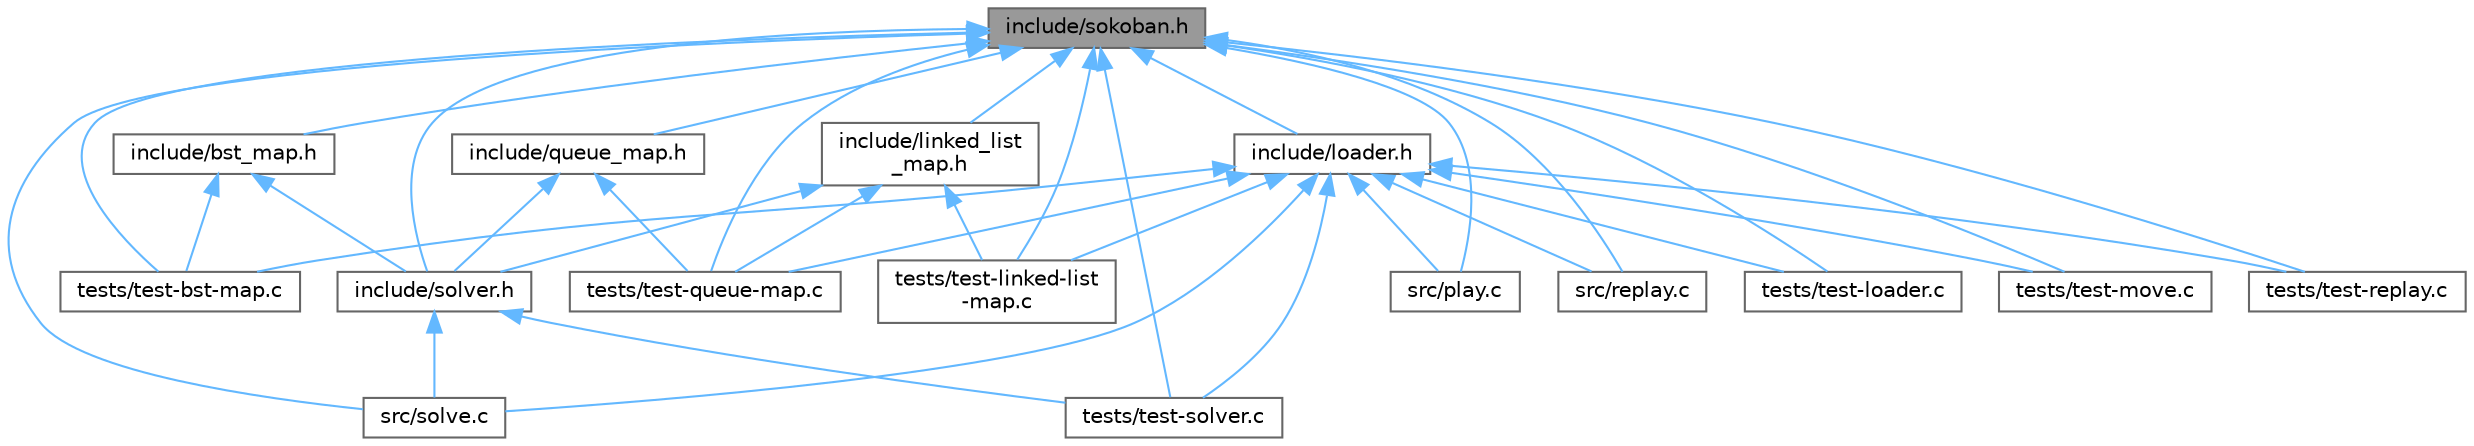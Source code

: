 digraph "include/sokoban.h"
{
 // LATEX_PDF_SIZE
  bgcolor="transparent";
  edge [fontname=Helvetica,fontsize=10,labelfontname=Helvetica,labelfontsize=10];
  node [fontname=Helvetica,fontsize=10,shape=box,height=0.2,width=0.4];
  Node1 [id="Node000001",label="include/sokoban.h",height=0.2,width=0.4,color="gray40", fillcolor="grey60", style="filled", fontcolor="black",tooltip="Essential functionalities of the game."];
  Node1 -> Node2 [id="edge1_Node000001_Node000002",dir="back",color="steelblue1",style="solid",tooltip=" "];
  Node2 [id="Node000002",label="include/bst_map.h",height=0.2,width=0.4,color="grey40", fillcolor="white", style="filled",URL="$bst__map_8h.html",tooltip="AVL trees containing maps."];
  Node2 -> Node3 [id="edge2_Node000002_Node000003",dir="back",color="steelblue1",style="solid",tooltip=" "];
  Node3 [id="Node000003",label="include/solver.h",height=0.2,width=0.4,color="grey40", fillcolor="white", style="filled",URL="$solver_8h.html",tooltip="Functions to solve a sokoban game."];
  Node3 -> Node4 [id="edge3_Node000003_Node000004",dir="back",color="steelblue1",style="solid",tooltip=" "];
  Node4 [id="Node000004",label="src/solve.c",height=0.2,width=0.4,color="grey40", fillcolor="white", style="filled",URL="$solve_8c.html",tooltip="Solve a Sokoban game given as an argument of the command line. \"list\" and \"gui\" can be added on the c..."];
  Node3 -> Node5 [id="edge4_Node000003_Node000005",dir="back",color="steelblue1",style="solid",tooltip=" "];
  Node5 [id="Node000005",label="tests/test-solver.c",height=0.2,width=0.4,color="grey40", fillcolor="white", style="filled",URL="$test-solver_8c.html",tooltip="Test executable to verify the solver is working."];
  Node2 -> Node6 [id="edge5_Node000002_Node000006",dir="back",color="steelblue1",style="solid",tooltip=" "];
  Node6 [id="Node000006",label="tests/test-bst-map.c",height=0.2,width=0.4,color="grey40", fillcolor="white", style="filled",URL="$test-bst-map_8c.html",tooltip="Test for the BST (here AVL trees) functionalities."];
  Node1 -> Node7 [id="edge6_Node000001_Node000007",dir="back",color="steelblue1",style="solid",tooltip=" "];
  Node7 [id="Node000007",label="include/linked_list\l_map.h",height=0.2,width=0.4,color="grey40", fillcolor="white", style="filled",URL="$linked__list__map_8h.html",tooltip="Linked list containing maps."];
  Node7 -> Node3 [id="edge7_Node000007_Node000003",dir="back",color="steelblue1",style="solid",tooltip=" "];
  Node7 -> Node8 [id="edge8_Node000007_Node000008",dir="back",color="steelblue1",style="solid",tooltip=" "];
  Node8 [id="Node000008",label="tests/test-linked-list\l-map.c",height=0.2,width=0.4,color="grey40", fillcolor="white", style="filled",URL="$test-linked-list-map_8c.html",tooltip="Test for the linked list functionalities."];
  Node7 -> Node9 [id="edge9_Node000007_Node000009",dir="back",color="steelblue1",style="solid",tooltip=" "];
  Node9 [id="Node000009",label="tests/test-queue-map.c",height=0.2,width=0.4,color="grey40", fillcolor="white", style="filled",URL="$test-queue-map_8c.html",tooltip="Test for the queue functionalities."];
  Node1 -> Node10 [id="edge10_Node000001_Node000010",dir="back",color="steelblue1",style="solid",tooltip=" "];
  Node10 [id="Node000010",label="include/loader.h",height=0.2,width=0.4,color="grey40", fillcolor="white", style="filled",URL="$loader_8h.html",tooltip="Functions used to load a map from a .in file into a dynamically allocated structure representing the ..."];
  Node10 -> Node11 [id="edge11_Node000010_Node000011",dir="back",color="steelblue1",style="solid",tooltip=" "];
  Node11 [id="Node000011",label="src/play.c",height=0.2,width=0.4,color="grey40", fillcolor="white", style="filled",URL="$play_8c.html",tooltip="Plays a Sokoban game from a path to a map given in argument."];
  Node10 -> Node12 [id="edge12_Node000010_Node000012",dir="back",color="steelblue1",style="solid",tooltip=" "];
  Node12 [id="Node000012",label="src/replay.c",height=0.2,width=0.4,color="grey40", fillcolor="white", style="filled",URL="$replay_8c.html",tooltip="Program that reads a sequence given in argument and plays the sequence by moving a player on a map...."];
  Node10 -> Node4 [id="edge13_Node000010_Node000004",dir="back",color="steelblue1",style="solid",tooltip=" "];
  Node10 -> Node6 [id="edge14_Node000010_Node000006",dir="back",color="steelblue1",style="solid",tooltip=" "];
  Node10 -> Node8 [id="edge15_Node000010_Node000008",dir="back",color="steelblue1",style="solid",tooltip=" "];
  Node10 -> Node13 [id="edge16_Node000010_Node000013",dir="back",color="steelblue1",style="solid",tooltip=" "];
  Node13 [id="Node000013",label="tests/test-loader.c",height=0.2,width=0.4,color="grey40", fillcolor="white", style="filled",URL="$test-loader_8c.html",tooltip="Test executable to verify the map loader is working."];
  Node10 -> Node14 [id="edge17_Node000010_Node000014",dir="back",color="steelblue1",style="solid",tooltip=" "];
  Node14 [id="Node000014",label="tests/test-move.c",height=0.2,width=0.4,color="grey40", fillcolor="white", style="filled",URL="$test-move_8c.html",tooltip="Test executable to verify the move function is working."];
  Node10 -> Node9 [id="edge18_Node000010_Node000009",dir="back",color="steelblue1",style="solid",tooltip=" "];
  Node10 -> Node15 [id="edge19_Node000010_Node000015",dir="back",color="steelblue1",style="solid",tooltip=" "];
  Node15 [id="Node000015",label="tests/test-replay.c",height=0.2,width=0.4,color="grey40", fillcolor="white", style="filled",URL="$test-replay_8c.html",tooltip="Test executable to verify the replay function is working."];
  Node10 -> Node5 [id="edge20_Node000010_Node000005",dir="back",color="steelblue1",style="solid",tooltip=" "];
  Node1 -> Node16 [id="edge21_Node000001_Node000016",dir="back",color="steelblue1",style="solid",tooltip=" "];
  Node16 [id="Node000016",label="include/queue_map.h",height=0.2,width=0.4,color="grey40", fillcolor="white", style="filled",URL="$queue__map_8h.html",tooltip="Queue containing maps."];
  Node16 -> Node3 [id="edge22_Node000016_Node000003",dir="back",color="steelblue1",style="solid",tooltip=" "];
  Node16 -> Node9 [id="edge23_Node000016_Node000009",dir="back",color="steelblue1",style="solid",tooltip=" "];
  Node1 -> Node3 [id="edge24_Node000001_Node000003",dir="back",color="steelblue1",style="solid",tooltip=" "];
  Node1 -> Node11 [id="edge25_Node000001_Node000011",dir="back",color="steelblue1",style="solid",tooltip=" "];
  Node1 -> Node12 [id="edge26_Node000001_Node000012",dir="back",color="steelblue1",style="solid",tooltip=" "];
  Node1 -> Node4 [id="edge27_Node000001_Node000004",dir="back",color="steelblue1",style="solid",tooltip=" "];
  Node1 -> Node6 [id="edge28_Node000001_Node000006",dir="back",color="steelblue1",style="solid",tooltip=" "];
  Node1 -> Node8 [id="edge29_Node000001_Node000008",dir="back",color="steelblue1",style="solid",tooltip=" "];
  Node1 -> Node13 [id="edge30_Node000001_Node000013",dir="back",color="steelblue1",style="solid",tooltip=" "];
  Node1 -> Node14 [id="edge31_Node000001_Node000014",dir="back",color="steelblue1",style="solid",tooltip=" "];
  Node1 -> Node9 [id="edge32_Node000001_Node000009",dir="back",color="steelblue1",style="solid",tooltip=" "];
  Node1 -> Node15 [id="edge33_Node000001_Node000015",dir="back",color="steelblue1",style="solid",tooltip=" "];
  Node1 -> Node5 [id="edge34_Node000001_Node000005",dir="back",color="steelblue1",style="solid",tooltip=" "];
}
